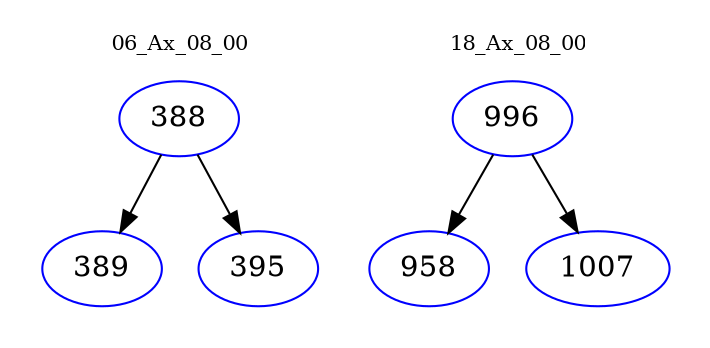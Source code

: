 digraph{
subgraph cluster_0 {
color = white
label = "06_Ax_08_00";
fontsize=10;
T0_388 [label="388", color="blue"]
T0_388 -> T0_389 [color="black"]
T0_389 [label="389", color="blue"]
T0_388 -> T0_395 [color="black"]
T0_395 [label="395", color="blue"]
}
subgraph cluster_1 {
color = white
label = "18_Ax_08_00";
fontsize=10;
T1_996 [label="996", color="blue"]
T1_996 -> T1_958 [color="black"]
T1_958 [label="958", color="blue"]
T1_996 -> T1_1007 [color="black"]
T1_1007 [label="1007", color="blue"]
}
}
